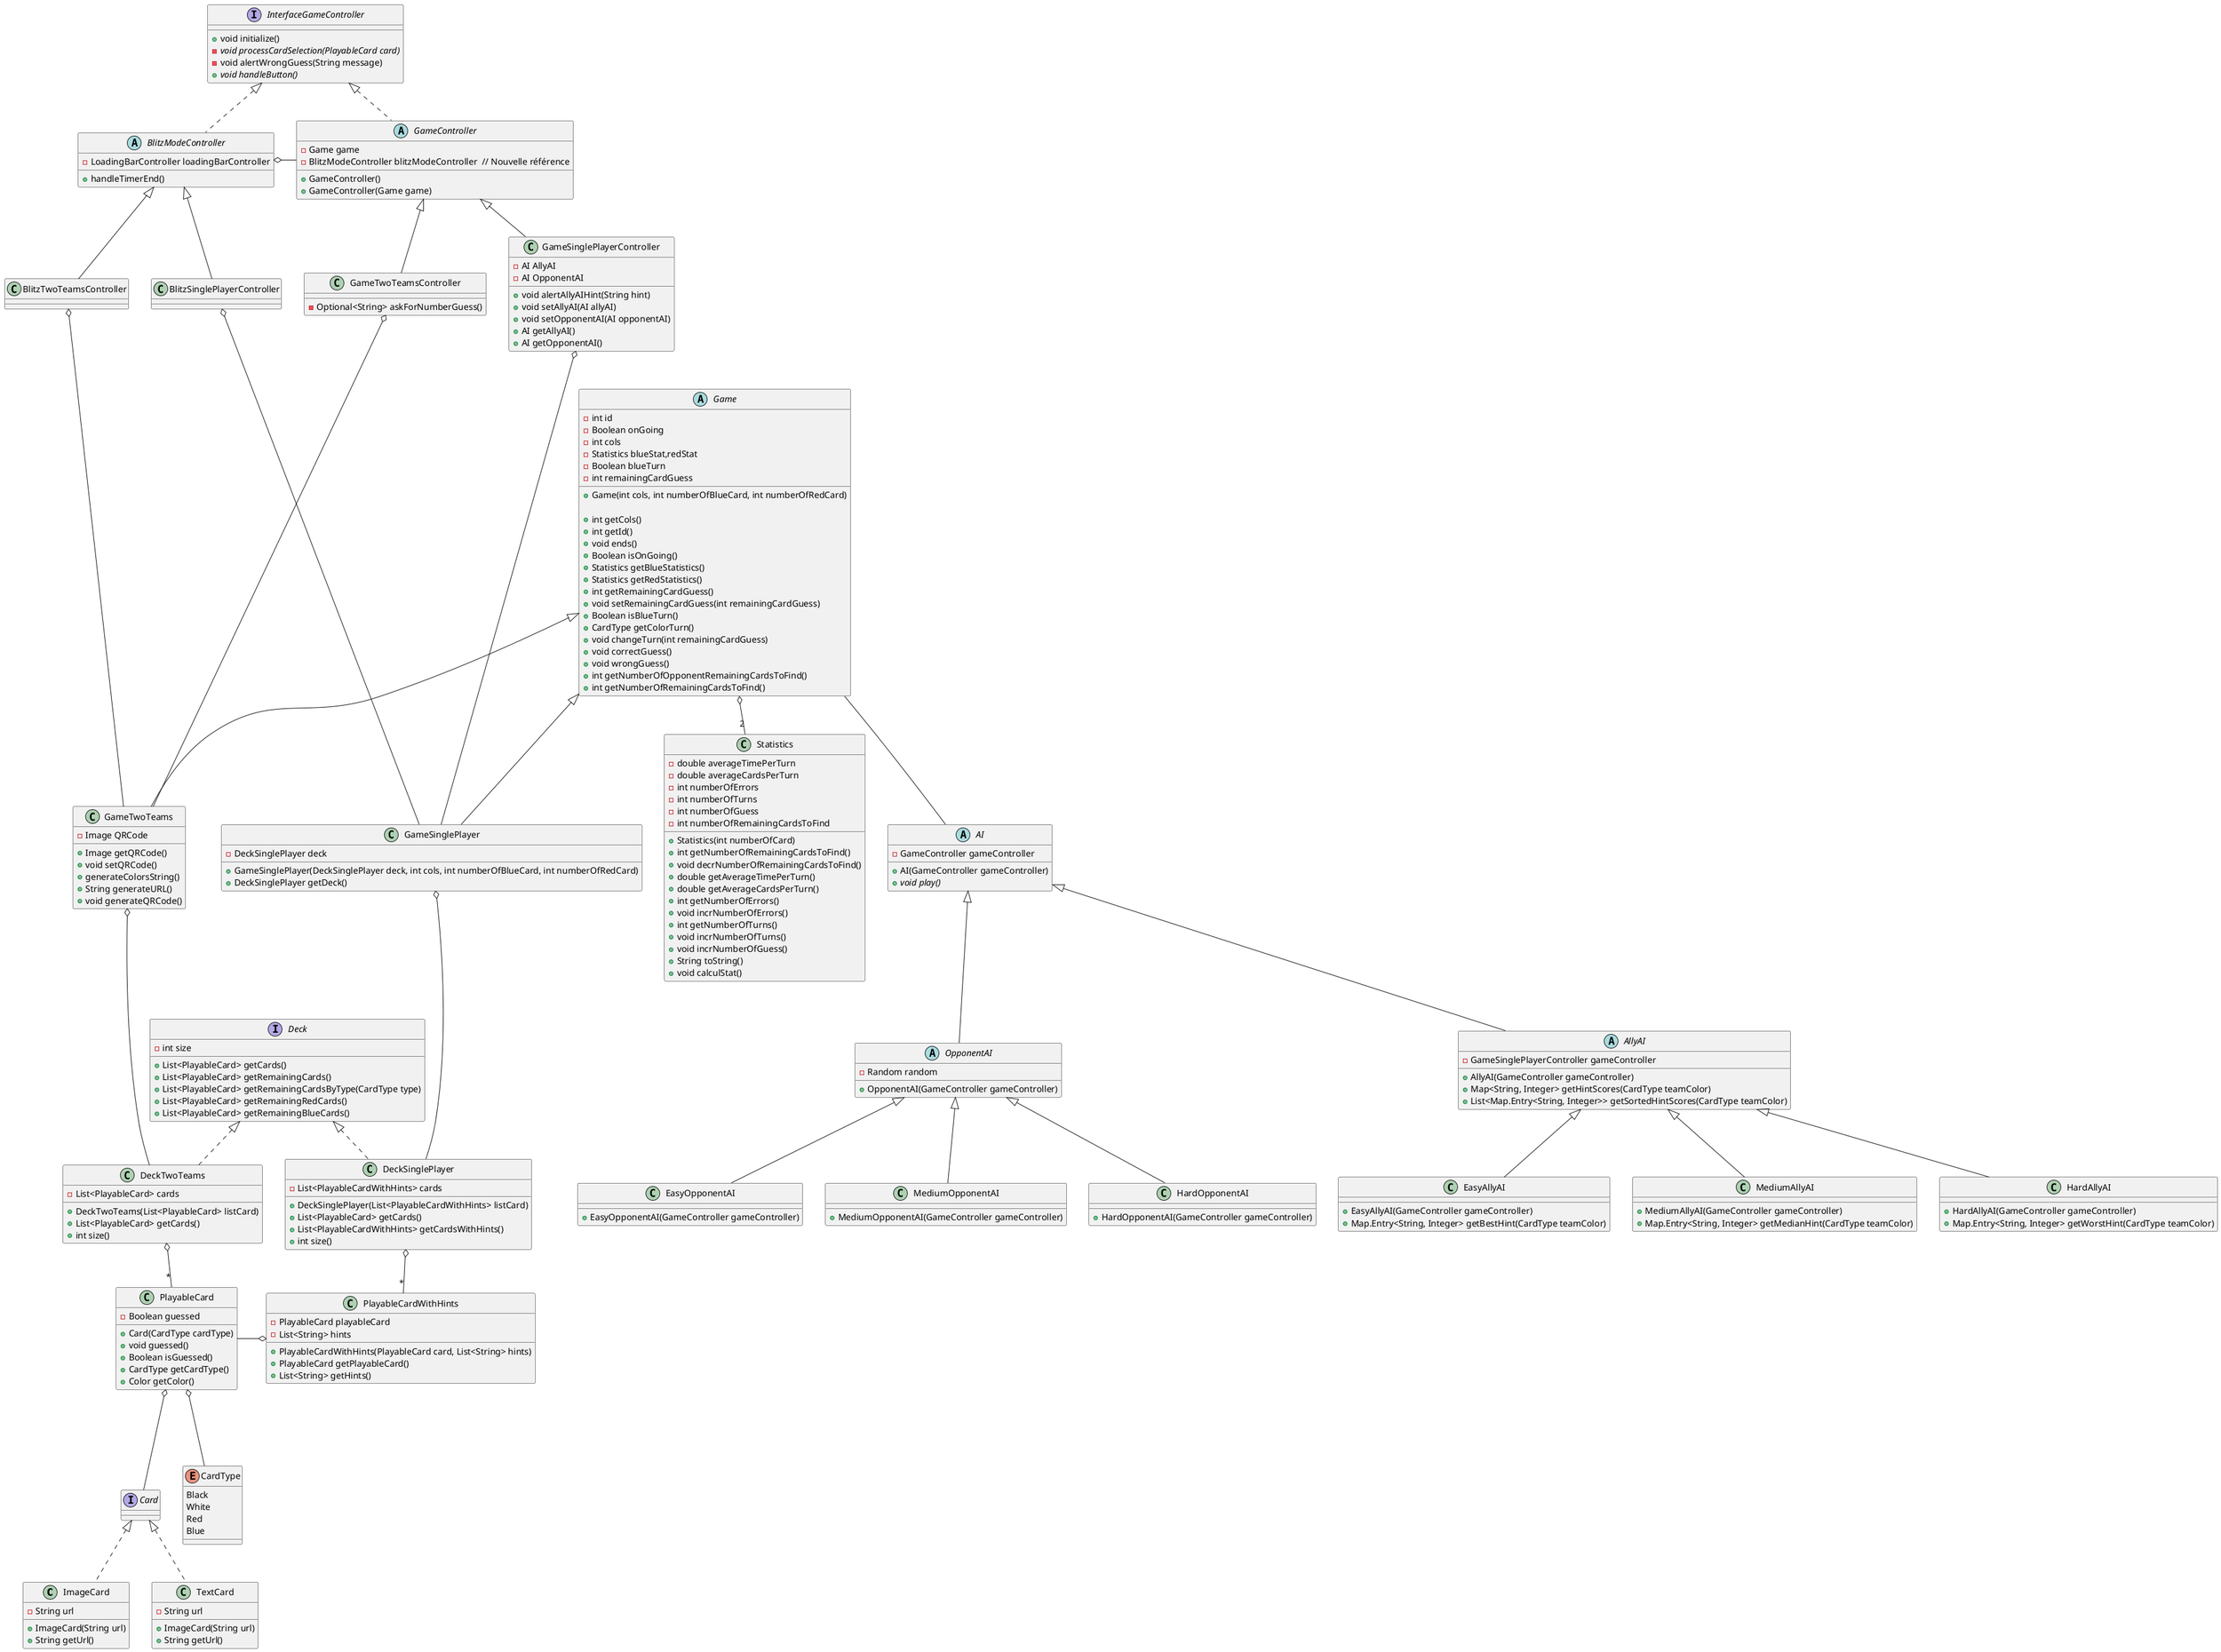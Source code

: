 @startuml classe

class ImageCard implements Card {
    - String url

    + ImageCard(String url)
    + String getUrl()
}

class TextCard implements Card {
    - String url

    + ImageCard(String url)
    + String getUrl()
}

class PlayableCard {
    - Boolean guessed

    + Card(CardType cardType)
    + void guessed()
    + Boolean isGuessed()
    + CardType getCardType()
    + Color getColor()
}

PlayableCard o--- CardType
PlayableCard o--- Card

enum CardType {
    Black
    White
    Red
    Blue
}

interface Deck {
    - int size

    + List<PlayableCard> getCards()
    + List<PlayableCard> getRemainingCards()
    + List<PlayableCard> getRemainingCardsByType(CardType type)
    + List<PlayableCard> getRemainingRedCards()
    + List<PlayableCard> getRemainingBlueCards()

}

class DeckTwoTeams implements Deck {
    - List<PlayableCard> cards

    + DeckTwoTeams(List<PlayableCard> listCard)
    + List<PlayableCard> getCards()
    + int size()
}

class DeckSinglePlayer implements Deck {
    - List<PlayableCardWithHints> cards

    + DeckSinglePlayer(List<PlayableCardWithHints> listCard)
    + List<PlayableCard> getCards()
    + List<PlayableCardWithHints> getCardsWithHints()
    + int size()
}

DeckTwoTeams o-- "*" PlayableCard

DeckSinglePlayer o-- "*" PlayableCardWithHints

PlayableCard -o PlayableCardWithHints

class PlayableCardWithHints {
    - PlayableCard playableCard
    - List<String> hints

    + PlayableCardWithHints(PlayableCard card, List<String> hints)
    + PlayableCard getPlayableCard()
    + List<String> getHints()
}

interface InterfaceGameController {
    + void initialize()
    - {abstract} void processCardSelection(PlayableCard card)
    - void alertWrongGuess(String message)
    + {abstract} void handleButton()
}

abstract class GameController implements InterfaceGameController {
    - Game game
    - BlitzModeController blitzModeController  // Nouvelle référence

    + GameController()
    + GameController(Game game)
}

class GameSinglePlayerController extends GameController {
    - AI AllyAI
    - AI OpponentAI


    + void alertAllyAIHint(String hint)
    + void setAllyAI(AI allyAI)
    + void setOpponentAI(AI opponentAI)
    + AI getAllyAI()
    + AI getOpponentAI()
}

class GameTwoTeamsController extends GameController {
    - Optional<String> askForNumberGuess()
}

abstract class BlitzModeController implements InterfaceGameController {
    - LoadingBarController loadingBarController

    + handleTimerEnd()
}


BlitzModeController o- GameController

class BlitzSinglePlayerController extends BlitzModeController {
    
}

BlitzSinglePlayerController o--- GameSinglePlayer

class BlitzTwoTeamsController extends BlitzModeController {

}

BlitzTwoTeamsController o--- GameTwoTeams
abstract class Game {
    - int id
    - Boolean onGoing
    - int cols
    - Statistics blueStat,redStat
    - Boolean blueTurn
    - int remainingCardGuess
    
    + Game(int cols, int numberOfBlueCard, int numberOfRedCard)

    + int getCols()
    + int getId()
    + void ends()
    + Boolean isOnGoing()
    + Statistics getBlueStatistics()
    + Statistics getRedStatistics()
    + int getRemainingCardGuess()
    + void setRemainingCardGuess(int remainingCardGuess)
    + Boolean isBlueTurn()
    + CardType getColorTurn()
    + void changeTurn(int remainingCardGuess)
    + void correctGuess()
    + void wrongGuess()
    + int getNumberOfOpponentRemainingCardsToFind()
    + int getNumberOfRemainingCardsToFind()

}

class GameTwoTeams extends Game {
    - Image QRCode

    + Image getQRCode()
    + void setQRCode()
    + generateColorsString()
    + String generateURL()
    + void generateQRCode()
}

class GameSinglePlayer extends Game {
    - DeckSinglePlayer deck

    + GameSinglePlayer(DeckSinglePlayer deck, int cols, int numberOfBlueCard, int numberOfRedCard)
    + DeckSinglePlayer getDeck()
}

GameTwoTeamsController o--- GameTwoTeams

GameSinglePlayerController o--- GameSinglePlayer

GameSinglePlayer o--- DeckSinglePlayer

GameTwoTeams o--- DeckTwoTeams

Game o-- "2" Statistics

class Statistics {
    - double averageTimePerTurn
    - double averageCardsPerTurn
    - int numberOfErrors
    - int numberOfTurns
    - int numberOfGuess
    - int numberOfRemainingCardsToFind

    + Statistics(int numberOfCard)
    + int getNumberOfRemainingCardsToFind()
    + void decrNumberOfRemainingCardsToFind()
    + double getAverageTimePerTurn()
    + double getAverageCardsPerTurn()
    + int getNumberOfErrors()
    + void incrNumberOfErrors()
    + int getNumberOfTurns()
    + void incrNumberOfTurns()
    + void incrNumberOfGuess()
    + String toString() 
    + void calculStat()

}

abstract class AI {
    - GameController gameController

    + AI(GameController gameController)
    + {abstract} void play()
}

abstract class AllyAI extends AI {
    - GameSinglePlayerController gameController

    + AllyAI(GameController gameController)
    + Map<String, Integer> getHintScores(CardType teamColor)
    + List<Map.Entry<String, Integer>> getSortedHintScores(CardType teamColor)
}

abstract class OpponentAI extends AI {
    - Random random
    + OpponentAI(GameController gameController)
}

class EasyAllyAI extends AllyAI {
    + EasyAllyAI(GameController gameController)
    + Map.Entry<String, Integer> getBestHint(CardType teamColor)
}

class MediumAllyAI extends AllyAI {
    + MediumAllyAI(GameController gameController)
    + Map.Entry<String, Integer> getMedianHint(CardType teamColor)
}


class HardAllyAI extends AllyAI {
    + HardAllyAI(GameController gameController)
    + Map.Entry<String, Integer> getWorstHint(CardType teamColor)
}

class EasyOpponentAI extends OpponentAI {
    + EasyOpponentAI(GameController gameController)
}

class MediumOpponentAI extends OpponentAI {
    + MediumOpponentAI(GameController gameController)
}

class HardOpponentAI extends OpponentAI {
    + HardOpponentAI(GameController gameController)
}

Game -- AI
@enduml
